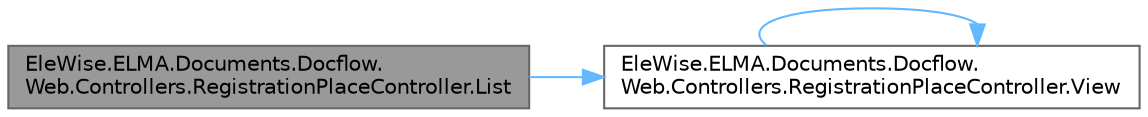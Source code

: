 digraph "EleWise.ELMA.Documents.Docflow.Web.Controllers.RegistrationPlaceController.List"
{
 // LATEX_PDF_SIZE
  bgcolor="transparent";
  edge [fontname=Helvetica,fontsize=10,labelfontname=Helvetica,labelfontsize=10];
  node [fontname=Helvetica,fontsize=10,shape=box,height=0.2,width=0.4];
  rankdir="LR";
  Node1 [id="Node000001",label="EleWise.ELMA.Documents.Docflow.\lWeb.Controllers.RegistrationPlaceController.List",height=0.2,width=0.4,color="gray40", fillcolor="grey60", style="filled", fontcolor="black",tooltip="Настройки доступа к миеста регистрации"];
  Node1 -> Node2 [id="edge1_Node000001_Node000002",color="steelblue1",style="solid",tooltip=" "];
  Node2 [id="Node000002",label="EleWise.ELMA.Documents.Docflow.\lWeb.Controllers.RegistrationPlaceController.View",height=0.2,width=0.4,color="grey40", fillcolor="white", style="filled",URL="$class_ele_wise_1_1_e_l_m_a_1_1_documents_1_1_docflow_1_1_web_1_1_controllers_1_1_registration_place_controller.html#a1fd245347e75ac8a375d148b76391b12",tooltip=" "];
  Node2 -> Node2 [id="edge2_Node000002_Node000002",color="steelblue1",style="solid",tooltip=" "];
}
